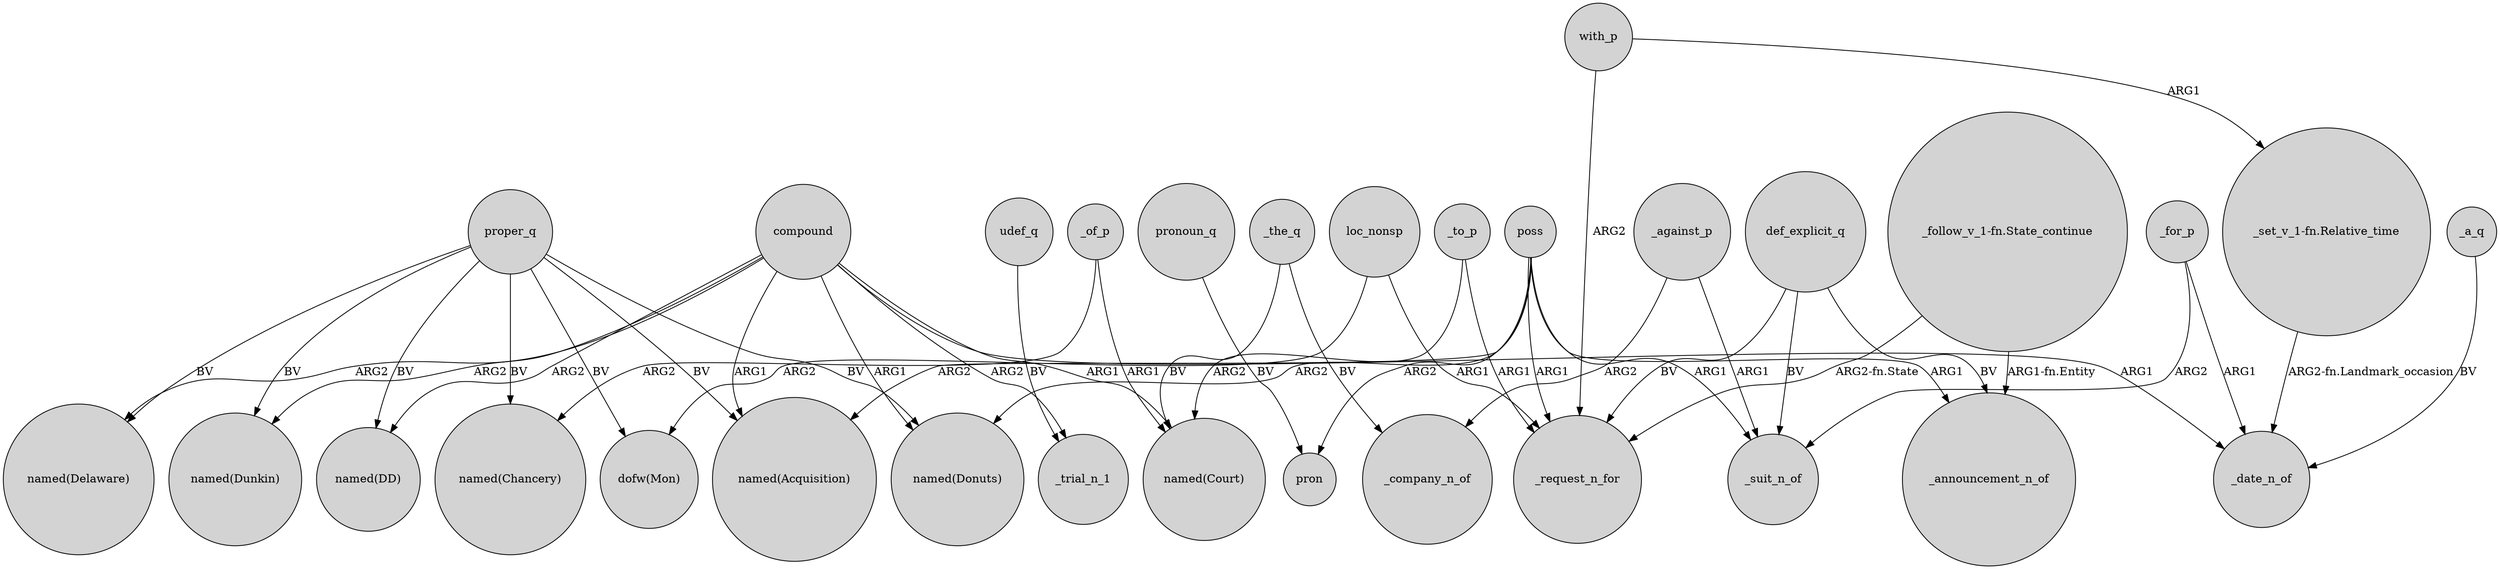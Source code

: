 digraph {
	node [shape=circle style=filled]
	poss -> _suit_n_of [label=ARG1]
	compound -> "named(DD)" [label=ARG2]
	_against_p -> _company_n_of [label=ARG2]
	def_explicit_q -> _request_n_for [label=BV]
	compound -> "named(Donuts)" [label=ARG1]
	udef_q -> _trial_n_1 [label=BV]
	"_follow_v_1-fn.State_continue" -> _request_n_for [label="ARG2-fn.State"]
	poss -> "named(Donuts)" [label=ARG2]
	compound -> _date_n_of [label=ARG1]
	with_p -> _request_n_for [label=ARG2]
	proper_q -> "named(Dunkin)" [label=BV]
	_for_p -> _date_n_of [label=ARG1]
	poss -> _announcement_n_of [label=ARG1]
	proper_q -> "dofw(Mon)" [label=BV]
	compound -> "named(Delaware)" [label=ARG2]
	loc_nonsp -> _request_n_for [label=ARG1]
	_against_p -> _suit_n_of [label=ARG1]
	proper_q -> "named(DD)" [label=BV]
	poss -> "named(Acquisition)" [label=ARG2]
	with_p -> "_set_v_1-fn.Relative_time" [label=ARG1]
	pronoun_q -> pron [label=BV]
	"_follow_v_1-fn.State_continue" -> _announcement_n_of [label="ARG1-fn.Entity"]
	poss -> pron [label=ARG2]
	loc_nonsp -> "dofw(Mon)" [label=ARG2]
	_of_p -> "named(Chancery)" [label=ARG2]
	compound -> _trial_n_1 [label=ARG2]
	compound -> "named(Dunkin)" [label=ARG2]
	_to_p -> "named(Court)" [label=ARG2]
	compound -> "named(Acquisition)" [label=ARG1]
	def_explicit_q -> _suit_n_of [label=BV]
	_of_p -> "named(Court)" [label=ARG1]
	_for_p -> _suit_n_of [label=ARG2]
	poss -> _request_n_for [label=ARG1]
	proper_q -> "named(Delaware)" [label=BV]
	"_set_v_1-fn.Relative_time" -> _date_n_of [label="ARG2-fn.Landmark_occasion"]
	_a_q -> _date_n_of [label=BV]
	proper_q -> "named(Chancery)" [label=BV]
	proper_q -> "named(Acquisition)" [label=BV]
	_to_p -> _request_n_for [label=ARG1]
	compound -> "named(Court)" [label=ARG1]
	_the_q -> "named(Court)" [label=BV]
	_the_q -> _company_n_of [label=BV]
	def_explicit_q -> _announcement_n_of [label=BV]
	proper_q -> "named(Donuts)" [label=BV]
}
